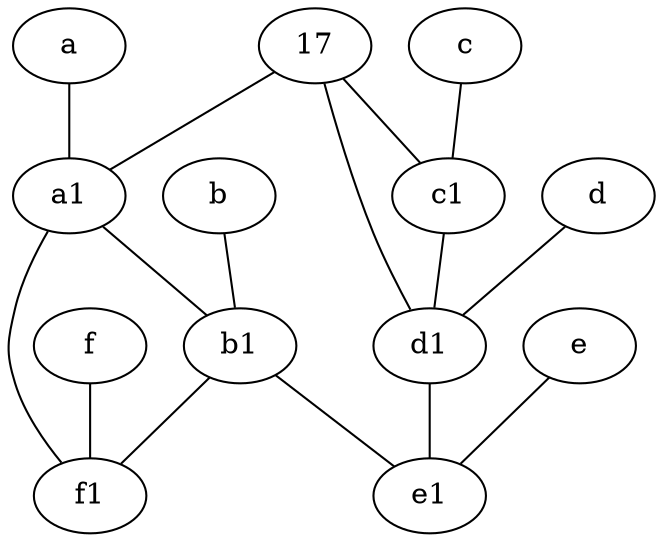 graph {
	node [labelfontsize=50]
	a1 [labelfontsize=50 pos="8,3!"]
	d1 [labelfontsize=50 pos="3,5!"]
	f1 [labelfontsize=50 pos="3,8!"]
	b [labelfontsize=50 pos="10,4!"]
	a [labelfontsize=50 pos="8,2!"]
	e [labelfontsize=50 pos="7,9!"]
	17 [labelfontsize=50]
	e1 [labelfontsize=50 pos="7,7!"]
	b1 [labelfontsize=50 pos="9,4!"]
	f [labelfontsize=50 pos="3,9!"]
	d [labelfontsize=50 pos="2,5!"]
	c [labelfontsize=50 pos="4.5,2!"]
	c1 [labelfontsize=50 pos="4.5,3!"]
	a -- a1
	17 -- c1
	c -- c1
	e -- e1
	a1 -- f1
	b1 -- f1
	17 -- a1
	b -- b1
	d -- d1
	d1 -- e1
	c1 -- d1
	f -- f1
	17 -- d1
	a1 -- b1
	b1 -- e1
}
